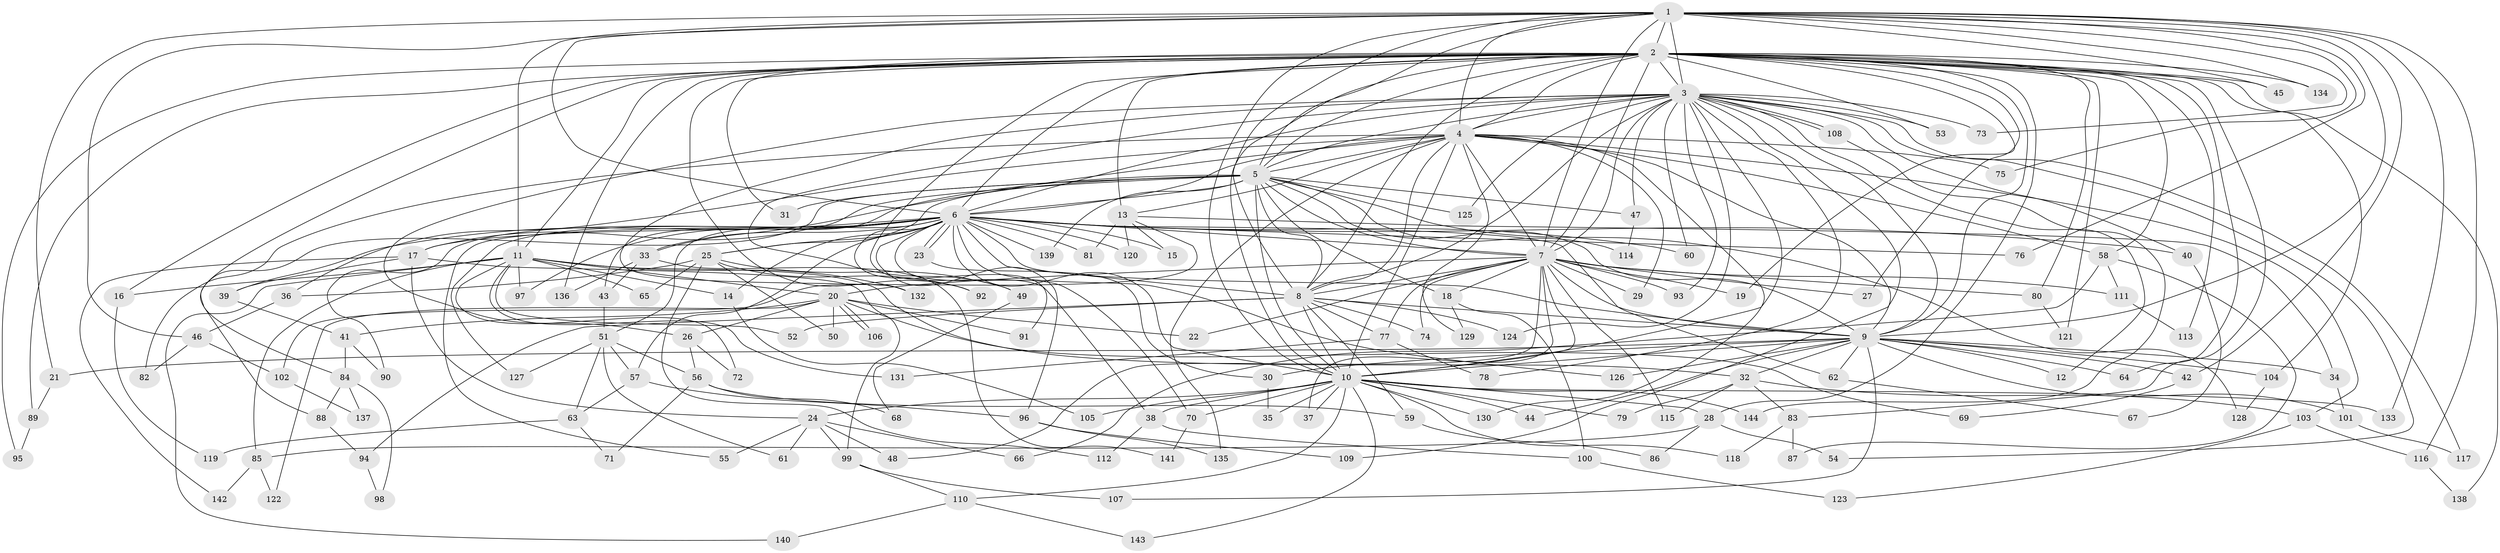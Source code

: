 // Generated by graph-tools (version 1.1) at 2025/49/03/09/25 03:49:37]
// undirected, 144 vertices, 313 edges
graph export_dot {
graph [start="1"]
  node [color=gray90,style=filled];
  1;
  2;
  3;
  4;
  5;
  6;
  7;
  8;
  9;
  10;
  11;
  12;
  13;
  14;
  15;
  16;
  17;
  18;
  19;
  20;
  21;
  22;
  23;
  24;
  25;
  26;
  27;
  28;
  29;
  30;
  31;
  32;
  33;
  34;
  35;
  36;
  37;
  38;
  39;
  40;
  41;
  42;
  43;
  44;
  45;
  46;
  47;
  48;
  49;
  50;
  51;
  52;
  53;
  54;
  55;
  56;
  57;
  58;
  59;
  60;
  61;
  62;
  63;
  64;
  65;
  66;
  67;
  68;
  69;
  70;
  71;
  72;
  73;
  74;
  75;
  76;
  77;
  78;
  79;
  80;
  81;
  82;
  83;
  84;
  85;
  86;
  87;
  88;
  89;
  90;
  91;
  92;
  93;
  94;
  95;
  96;
  97;
  98;
  99;
  100;
  101;
  102;
  103;
  104;
  105;
  106;
  107;
  108;
  109;
  110;
  111;
  112;
  113;
  114;
  115;
  116;
  117;
  118;
  119;
  120;
  121;
  122;
  123;
  124;
  125;
  126;
  127;
  128;
  129;
  130;
  131;
  132;
  133;
  134;
  135;
  136;
  137;
  138;
  139;
  140;
  141;
  142;
  143;
  144;
  1 -- 2;
  1 -- 3;
  1 -- 4;
  1 -- 5;
  1 -- 6;
  1 -- 7;
  1 -- 8;
  1 -- 9;
  1 -- 10;
  1 -- 11;
  1 -- 21;
  1 -- 42;
  1 -- 45;
  1 -- 46;
  1 -- 73;
  1 -- 75;
  1 -- 76;
  1 -- 116;
  1 -- 133;
  1 -- 134;
  2 -- 3;
  2 -- 4;
  2 -- 5;
  2 -- 6;
  2 -- 7;
  2 -- 8;
  2 -- 9;
  2 -- 10;
  2 -- 11;
  2 -- 13;
  2 -- 16;
  2 -- 19;
  2 -- 27;
  2 -- 28;
  2 -- 31;
  2 -- 38;
  2 -- 45;
  2 -- 53;
  2 -- 58;
  2 -- 64;
  2 -- 80;
  2 -- 83;
  2 -- 84;
  2 -- 89;
  2 -- 92;
  2 -- 95;
  2 -- 104;
  2 -- 113;
  2 -- 121;
  2 -- 134;
  2 -- 136;
  2 -- 138;
  3 -- 4;
  3 -- 5;
  3 -- 6;
  3 -- 7;
  3 -- 8;
  3 -- 9;
  3 -- 10;
  3 -- 12;
  3 -- 26;
  3 -- 40;
  3 -- 47;
  3 -- 49;
  3 -- 53;
  3 -- 54;
  3 -- 60;
  3 -- 73;
  3 -- 78;
  3 -- 93;
  3 -- 108;
  3 -- 108;
  3 -- 109;
  3 -- 117;
  3 -- 124;
  3 -- 125;
  3 -- 132;
  4 -- 5;
  4 -- 6;
  4 -- 7;
  4 -- 8;
  4 -- 9;
  4 -- 10;
  4 -- 13;
  4 -- 29;
  4 -- 33;
  4 -- 36;
  4 -- 58;
  4 -- 75;
  4 -- 82;
  4 -- 103;
  4 -- 129;
  4 -- 130;
  4 -- 135;
  5 -- 6;
  5 -- 7;
  5 -- 8;
  5 -- 9;
  5 -- 10;
  5 -- 17;
  5 -- 18;
  5 -- 25;
  5 -- 31;
  5 -- 43;
  5 -- 47;
  5 -- 88;
  5 -- 114;
  5 -- 125;
  5 -- 128;
  5 -- 139;
  6 -- 7;
  6 -- 8;
  6 -- 9;
  6 -- 10;
  6 -- 14;
  6 -- 15;
  6 -- 17;
  6 -- 23;
  6 -- 23;
  6 -- 25;
  6 -- 33;
  6 -- 39;
  6 -- 40;
  6 -- 51;
  6 -- 55;
  6 -- 57;
  6 -- 60;
  6 -- 62;
  6 -- 70;
  6 -- 76;
  6 -- 81;
  6 -- 90;
  6 -- 91;
  6 -- 96;
  6 -- 97;
  6 -- 120;
  6 -- 126;
  6 -- 127;
  6 -- 139;
  7 -- 8;
  7 -- 9;
  7 -- 10;
  7 -- 18;
  7 -- 19;
  7 -- 20;
  7 -- 22;
  7 -- 27;
  7 -- 29;
  7 -- 37;
  7 -- 48;
  7 -- 74;
  7 -- 77;
  7 -- 80;
  7 -- 93;
  7 -- 111;
  7 -- 115;
  8 -- 9;
  8 -- 10;
  8 -- 52;
  8 -- 59;
  8 -- 74;
  8 -- 77;
  8 -- 94;
  8 -- 124;
  9 -- 10;
  9 -- 12;
  9 -- 21;
  9 -- 30;
  9 -- 32;
  9 -- 34;
  9 -- 42;
  9 -- 44;
  9 -- 62;
  9 -- 64;
  9 -- 101;
  9 -- 104;
  9 -- 107;
  9 -- 126;
  10 -- 24;
  10 -- 28;
  10 -- 35;
  10 -- 37;
  10 -- 38;
  10 -- 44;
  10 -- 70;
  10 -- 79;
  10 -- 105;
  10 -- 110;
  10 -- 118;
  10 -- 130;
  10 -- 133;
  10 -- 143;
  10 -- 144;
  11 -- 14;
  11 -- 16;
  11 -- 20;
  11 -- 32;
  11 -- 52;
  11 -- 65;
  11 -- 72;
  11 -- 85;
  11 -- 97;
  11 -- 131;
  11 -- 132;
  11 -- 140;
  13 -- 15;
  13 -- 34;
  13 -- 81;
  13 -- 102;
  13 -- 120;
  14 -- 105;
  16 -- 119;
  17 -- 24;
  17 -- 39;
  17 -- 99;
  17 -- 142;
  18 -- 100;
  18 -- 129;
  20 -- 22;
  20 -- 26;
  20 -- 41;
  20 -- 50;
  20 -- 69;
  20 -- 91;
  20 -- 106;
  20 -- 106;
  20 -- 122;
  21 -- 89;
  23 -- 30;
  24 -- 48;
  24 -- 55;
  24 -- 61;
  24 -- 66;
  24 -- 99;
  25 -- 36;
  25 -- 49;
  25 -- 50;
  25 -- 65;
  25 -- 92;
  25 -- 112;
  26 -- 56;
  26 -- 72;
  28 -- 54;
  28 -- 85;
  28 -- 86;
  30 -- 35;
  32 -- 79;
  32 -- 83;
  32 -- 103;
  32 -- 115;
  33 -- 43;
  33 -- 136;
  33 -- 141;
  34 -- 101;
  36 -- 46;
  38 -- 100;
  38 -- 112;
  39 -- 41;
  40 -- 67;
  41 -- 84;
  41 -- 90;
  42 -- 69;
  43 -- 51;
  46 -- 82;
  46 -- 102;
  47 -- 114;
  49 -- 68;
  51 -- 56;
  51 -- 57;
  51 -- 61;
  51 -- 63;
  51 -- 127;
  56 -- 59;
  56 -- 68;
  56 -- 71;
  57 -- 63;
  57 -- 96;
  58 -- 66;
  58 -- 87;
  58 -- 111;
  59 -- 86;
  62 -- 67;
  63 -- 71;
  63 -- 119;
  70 -- 141;
  77 -- 78;
  77 -- 131;
  80 -- 121;
  83 -- 87;
  83 -- 118;
  84 -- 88;
  84 -- 98;
  84 -- 137;
  85 -- 122;
  85 -- 142;
  88 -- 94;
  89 -- 95;
  94 -- 98;
  96 -- 109;
  96 -- 135;
  99 -- 107;
  99 -- 110;
  100 -- 123;
  101 -- 117;
  102 -- 137;
  103 -- 116;
  103 -- 123;
  104 -- 128;
  108 -- 144;
  110 -- 140;
  110 -- 143;
  111 -- 113;
  116 -- 138;
}
